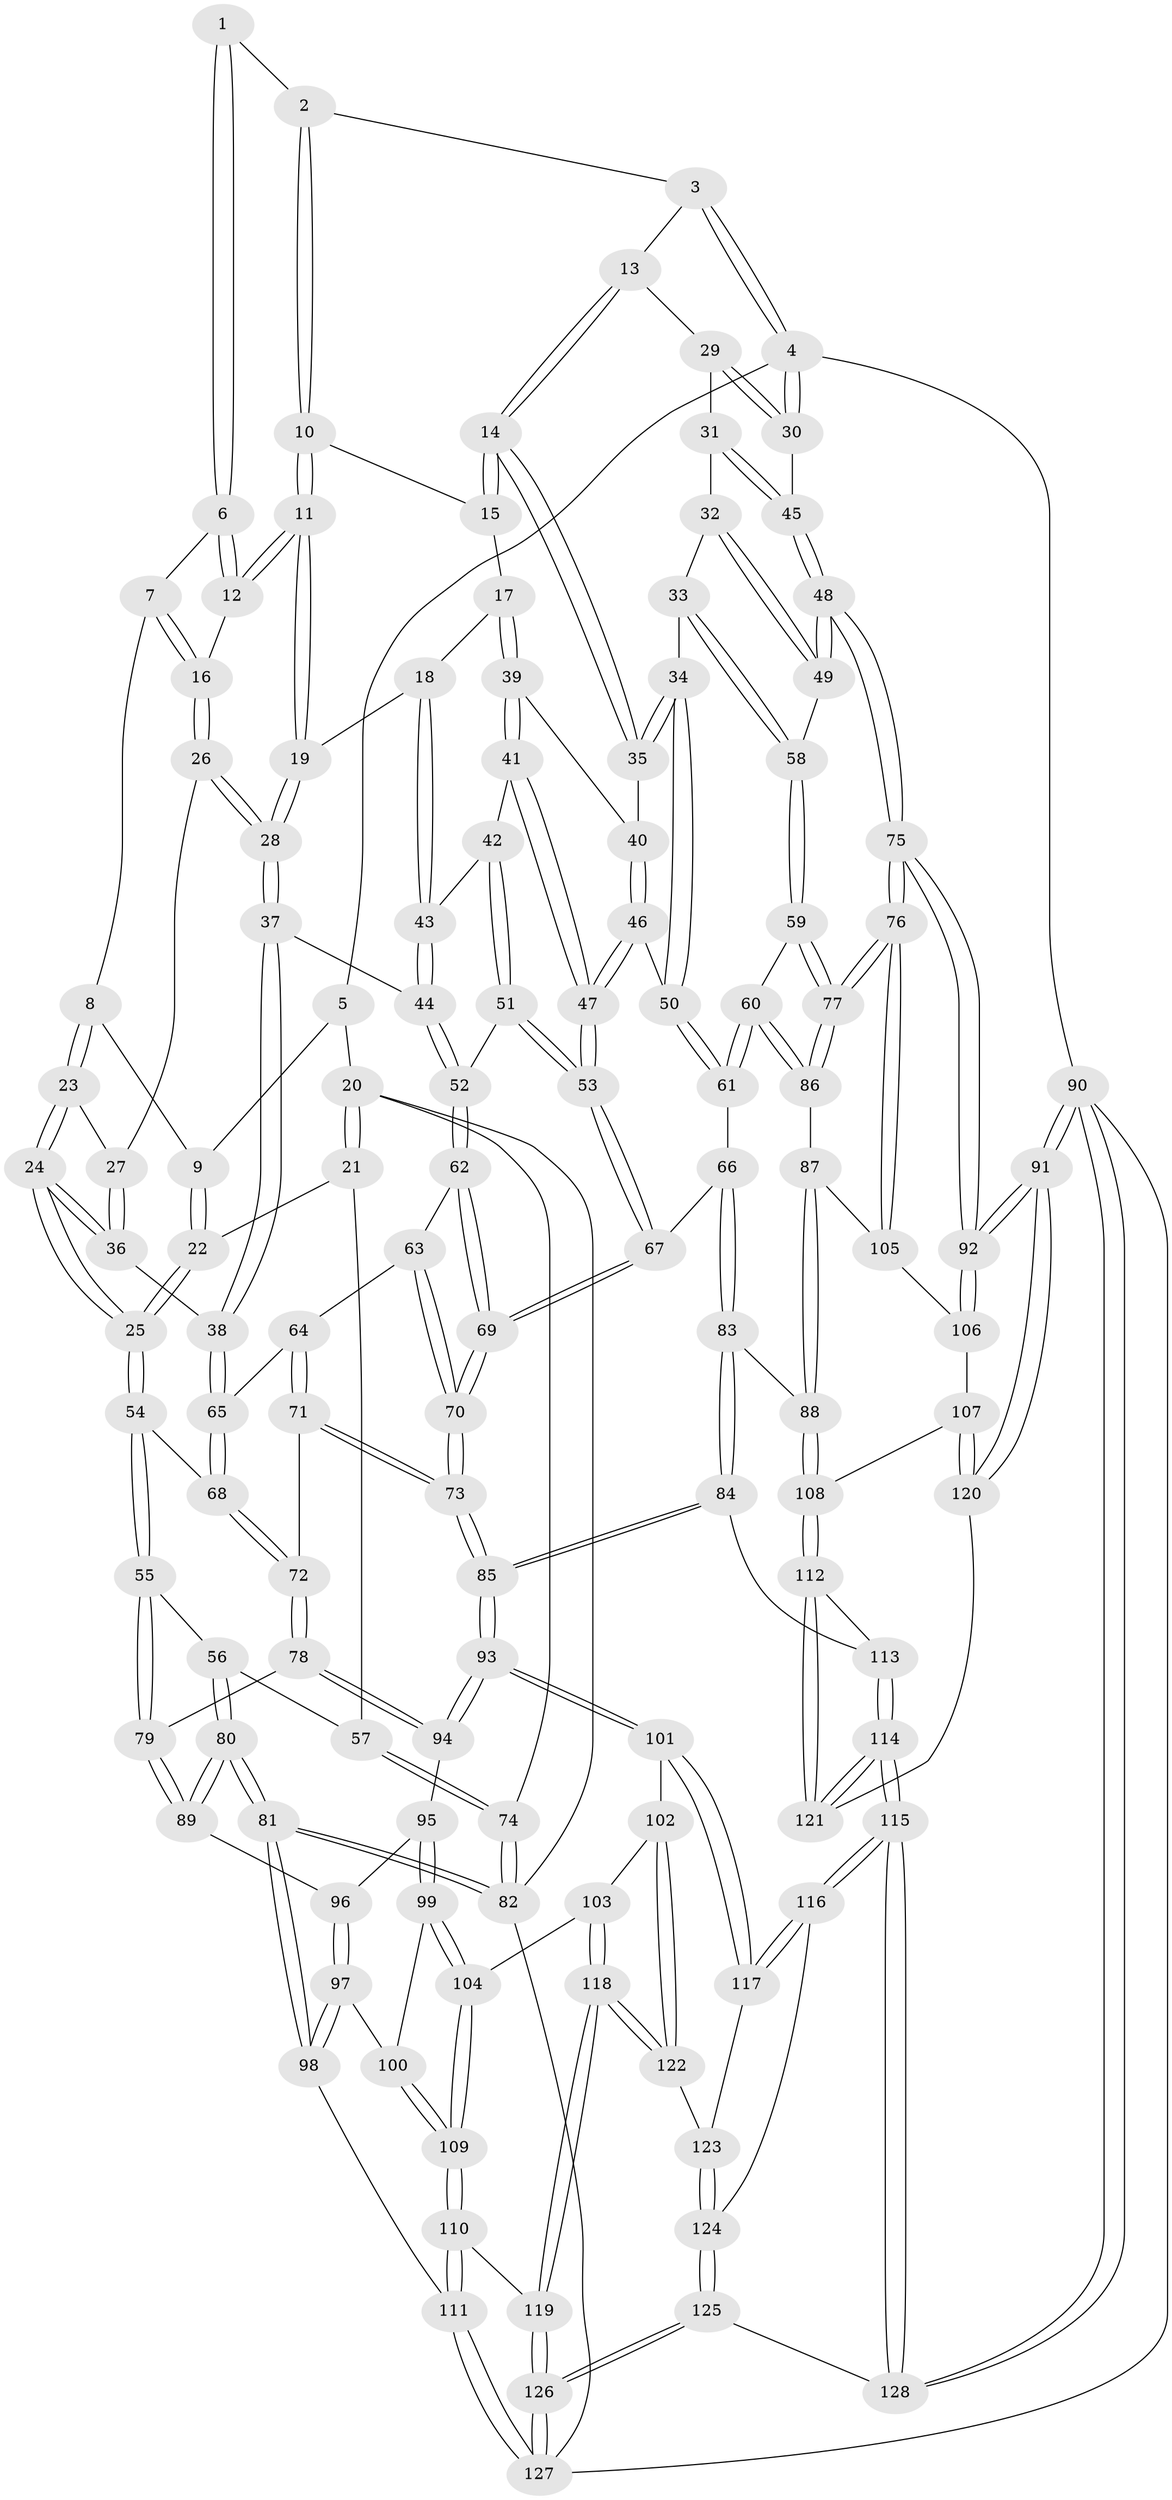 // coarse degree distribution, {4: 0.4155844155844156, 3: 0.5714285714285714, 2: 0.012987012987012988}
// Generated by graph-tools (version 1.1) at 2025/38/03/04/25 23:38:29]
// undirected, 128 vertices, 316 edges
graph export_dot {
  node [color=gray90,style=filled];
  1 [pos="+0.7132185265619438+0"];
  2 [pos="+0.7141735675508872+0"];
  3 [pos="+0.8017004978483528+0"];
  4 [pos="+1+0"];
  5 [pos="+0.30426210951542787+0"];
  6 [pos="+0.5684750460005691+0.09581872811308208"];
  7 [pos="+0.4492247039212457+0.1292581434209832"];
  8 [pos="+0.29957233419310875+0"];
  9 [pos="+0.295752655078073+0"];
  10 [pos="+0.6942682627069723+0.13167065830431757"];
  11 [pos="+0.5964286619441439+0.21452190877893135"];
  12 [pos="+0.5715928588070804+0.189675861971744"];
  13 [pos="+0.8907735182157049+0.16390845052876216"];
  14 [pos="+0.8300215961180302+0.23324680149989094"];
  15 [pos="+0.6973088358173612+0.1365317714980194"];
  16 [pos="+0.4729218625081331+0.18037276558960097"];
  17 [pos="+0.7071315756970016+0.24427254158522663"];
  18 [pos="+0.6186819079119958+0.2459848621052675"];
  19 [pos="+0.5985311416900964+0.2328634622030234"];
  20 [pos="+0+0.1465780361244249"];
  21 [pos="+0.06883947819957051+0.20498538852424056"];
  22 [pos="+0.1345946791000282+0.1686358064261764"];
  23 [pos="+0.31958199158895473+0.1459994782872093"];
  24 [pos="+0.31579875008298536+0.31979718535961305"];
  25 [pos="+0.3106170822253579+0.3288882167224806"];
  26 [pos="+0.4597751716585025+0.22515412000151663"];
  27 [pos="+0.433048162181325+0.23815662328278886"];
  28 [pos="+0.527474110976314+0.31228420125392076"];
  29 [pos="+0.907682379530863+0.1699016735533368"];
  30 [pos="+1+0.1589653176159666"];
  31 [pos="+0.9683574169350442+0.2853017438200838"];
  32 [pos="+0.9612032623415616+0.2949621699855118"];
  33 [pos="+0.8677954635717748+0.3236456586662544"];
  34 [pos="+0.8498656509842788+0.30838036128380697"];
  35 [pos="+0.8242267599017971+0.2487704076722685"];
  36 [pos="+0.383151425710847+0.28734217000604667"];
  37 [pos="+0.5272753918842825+0.313485624238158"];
  38 [pos="+0.5182144859941912+0.3267289584813671"];
  39 [pos="+0.7407314627156931+0.2713715970742264"];
  40 [pos="+0.7750151641863825+0.2656566441243083"];
  41 [pos="+0.7308662681696079+0.28492683202455227"];
  42 [pos="+0.6829578521213227+0.3135648278228881"];
  43 [pos="+0.6402572912294904+0.288656774275441"];
  44 [pos="+0.6166836495601036+0.3518401184562841"];
  45 [pos="+1+0.27634766940128913"];
  46 [pos="+0.7625034233727269+0.3685363586540737"];
  47 [pos="+0.7347059256990239+0.3808379475172768"];
  48 [pos="+1+0.4456388221441488"];
  49 [pos="+0.9708218875877773+0.40933672615126293"];
  50 [pos="+0.7990330032457602+0.36617804848491464"];
  51 [pos="+0.6738666692082756+0.3628470599451705"];
  52 [pos="+0.6296039432794198+0.3687091590580913"];
  53 [pos="+0.7202614332020104+0.3978192179829358"];
  54 [pos="+0.30129950667146643+0.3762665554784384"];
  55 [pos="+0.2427495524254457+0.42422316121238307"];
  56 [pos="+0.17971386462391278+0.3994174090239825"];
  57 [pos="+0.13842303084743157+0.37950273497859927"];
  58 [pos="+0.91304521956129+0.42094098145035075"];
  59 [pos="+0.9001822257733136+0.43742228838338815"];
  60 [pos="+0.8746498330867197+0.4675207722947686"];
  61 [pos="+0.8284156941360602+0.4682219174111323"];
  62 [pos="+0.6193777433089372+0.3942962325210297"];
  63 [pos="+0.5594386794361874+0.4139944615523108"];
  64 [pos="+0.5247205501919461+0.3978850712512845"];
  65 [pos="+0.5077582830360232+0.3571687874478337"];
  66 [pos="+0.8272529263585552+0.46859662916448014"];
  67 [pos="+0.723433661315151+0.44125434108579537"];
  68 [pos="+0.3701790584536769+0.4001558250995941"];
  69 [pos="+0.6636899095533015+0.49568473221545556"];
  70 [pos="+0.6279664783125002+0.5656854045091212"];
  71 [pos="+0.47362968203811256+0.5154692076016262"];
  72 [pos="+0.4670841689017981+0.5145154763239376"];
  73 [pos="+0.6154117540486436+0.6157704820020936"];
  74 [pos="+0+0.5101467524591063"];
  75 [pos="+1+0.6612897355403831"];
  76 [pos="+1+0.6558180375449383"];
  77 [pos="+1+0.6358137129469431"];
  78 [pos="+0.39475576254437483+0.5606827728070384"];
  79 [pos="+0.24185869973061394+0.5499461149936306"];
  80 [pos="+0+0.7060266577108312"];
  81 [pos="+0+0.7267332830639048"];
  82 [pos="+0+0.7259603344803917"];
  83 [pos="+0.7133445446424387+0.6728153258428217"];
  84 [pos="+0.6441913830612556+0.6755558977657874"];
  85 [pos="+0.6330157492010868+0.6741845921324754"];
  86 [pos="+0.9145564616436649+0.563629128597338"];
  87 [pos="+0.7875663024531131+0.6769814177322928"];
  88 [pos="+0.7545831521282621+0.6826611977864119"];
  89 [pos="+0.2338710383778856+0.5674120893691212"];
  90 [pos="+1+1"];
  91 [pos="+1+1"];
  92 [pos="+1+0.8486241002676799"];
  93 [pos="+0.5945455988630125+0.713505721618945"];
  94 [pos="+0.41768398639288473+0.6687991166609821"];
  95 [pos="+0.4086617254162122+0.6716933648994329"];
  96 [pos="+0.26174751845628785+0.620186134027638"];
  97 [pos="+0.2719007892142803+0.6997104785166536"];
  98 [pos="+0+0.7809988689092233"];
  99 [pos="+0.36334627547789977+0.729280085725831"];
  100 [pos="+0.2824206934304046+0.7336039493961954"];
  101 [pos="+0.570288378720909+0.7720897255215177"];
  102 [pos="+0.4689484029881559+0.8181497746752965"];
  103 [pos="+0.4367097122457545+0.8197616411466935"];
  104 [pos="+0.4091197515397075+0.8116346413166529"];
  105 [pos="+0.9091339581618286+0.7178548783379268"];
  106 [pos="+0.9074510859616285+0.8367128642811019"];
  107 [pos="+0.9006116524612875+0.8408563732502884"];
  108 [pos="+0.8084048347751007+0.7867822292797865"];
  109 [pos="+0.2512147872101358+0.8431449278972133"];
  110 [pos="+0.2366540811403276+0.8598953316521281"];
  111 [pos="+0.1654795810575456+0.8840964801949246"];
  112 [pos="+0.7906371514621956+0.8835753433502561"];
  113 [pos="+0.6931179035144962+0.7664795622768311"];
  114 [pos="+0.7746912453287037+0.9811225080526732"];
  115 [pos="+0.716426871399184+1"];
  116 [pos="+0.6095658118886411+0.9242394109847728"];
  117 [pos="+0.6029298495089568+0.9080410036492946"];
  118 [pos="+0.3567452752088019+0.9407460467580259"];
  119 [pos="+0.3529695630633458+0.9426692141531917"];
  120 [pos="+0.8713483985523061+0.9050946706294711"];
  121 [pos="+0.7940671906024778+0.9540504515439162"];
  122 [pos="+0.447087705676225+0.9360842961912679"];
  123 [pos="+0.4526365402838593+0.9430216278114231"];
  124 [pos="+0.46441213656483404+0.9860526018057347"];
  125 [pos="+0.4226818280164813+1"];
  126 [pos="+0.3728785366768154+1"];
  127 [pos="+0.19923467140671214+1"];
  128 [pos="+0.7216085675829957+1"];
  1 -- 2;
  1 -- 6;
  1 -- 6;
  2 -- 3;
  2 -- 10;
  2 -- 10;
  3 -- 4;
  3 -- 4;
  3 -- 13;
  4 -- 5;
  4 -- 30;
  4 -- 30;
  4 -- 90;
  5 -- 9;
  5 -- 20;
  6 -- 7;
  6 -- 12;
  6 -- 12;
  7 -- 8;
  7 -- 16;
  7 -- 16;
  8 -- 9;
  8 -- 23;
  8 -- 23;
  9 -- 22;
  9 -- 22;
  10 -- 11;
  10 -- 11;
  10 -- 15;
  11 -- 12;
  11 -- 12;
  11 -- 19;
  11 -- 19;
  12 -- 16;
  13 -- 14;
  13 -- 14;
  13 -- 29;
  14 -- 15;
  14 -- 15;
  14 -- 35;
  14 -- 35;
  15 -- 17;
  16 -- 26;
  16 -- 26;
  17 -- 18;
  17 -- 39;
  17 -- 39;
  18 -- 19;
  18 -- 43;
  18 -- 43;
  19 -- 28;
  19 -- 28;
  20 -- 21;
  20 -- 21;
  20 -- 74;
  20 -- 82;
  21 -- 22;
  21 -- 57;
  22 -- 25;
  22 -- 25;
  23 -- 24;
  23 -- 24;
  23 -- 27;
  24 -- 25;
  24 -- 25;
  24 -- 36;
  24 -- 36;
  25 -- 54;
  25 -- 54;
  26 -- 27;
  26 -- 28;
  26 -- 28;
  27 -- 36;
  27 -- 36;
  28 -- 37;
  28 -- 37;
  29 -- 30;
  29 -- 30;
  29 -- 31;
  30 -- 45;
  31 -- 32;
  31 -- 45;
  31 -- 45;
  32 -- 33;
  32 -- 49;
  32 -- 49;
  33 -- 34;
  33 -- 58;
  33 -- 58;
  34 -- 35;
  34 -- 35;
  34 -- 50;
  34 -- 50;
  35 -- 40;
  36 -- 38;
  37 -- 38;
  37 -- 38;
  37 -- 44;
  38 -- 65;
  38 -- 65;
  39 -- 40;
  39 -- 41;
  39 -- 41;
  40 -- 46;
  40 -- 46;
  41 -- 42;
  41 -- 47;
  41 -- 47;
  42 -- 43;
  42 -- 51;
  42 -- 51;
  43 -- 44;
  43 -- 44;
  44 -- 52;
  44 -- 52;
  45 -- 48;
  45 -- 48;
  46 -- 47;
  46 -- 47;
  46 -- 50;
  47 -- 53;
  47 -- 53;
  48 -- 49;
  48 -- 49;
  48 -- 75;
  48 -- 75;
  49 -- 58;
  50 -- 61;
  50 -- 61;
  51 -- 52;
  51 -- 53;
  51 -- 53;
  52 -- 62;
  52 -- 62;
  53 -- 67;
  53 -- 67;
  54 -- 55;
  54 -- 55;
  54 -- 68;
  55 -- 56;
  55 -- 79;
  55 -- 79;
  56 -- 57;
  56 -- 80;
  56 -- 80;
  57 -- 74;
  57 -- 74;
  58 -- 59;
  58 -- 59;
  59 -- 60;
  59 -- 77;
  59 -- 77;
  60 -- 61;
  60 -- 61;
  60 -- 86;
  60 -- 86;
  61 -- 66;
  62 -- 63;
  62 -- 69;
  62 -- 69;
  63 -- 64;
  63 -- 70;
  63 -- 70;
  64 -- 65;
  64 -- 71;
  64 -- 71;
  65 -- 68;
  65 -- 68;
  66 -- 67;
  66 -- 83;
  66 -- 83;
  67 -- 69;
  67 -- 69;
  68 -- 72;
  68 -- 72;
  69 -- 70;
  69 -- 70;
  70 -- 73;
  70 -- 73;
  71 -- 72;
  71 -- 73;
  71 -- 73;
  72 -- 78;
  72 -- 78;
  73 -- 85;
  73 -- 85;
  74 -- 82;
  74 -- 82;
  75 -- 76;
  75 -- 76;
  75 -- 92;
  75 -- 92;
  76 -- 77;
  76 -- 77;
  76 -- 105;
  76 -- 105;
  77 -- 86;
  77 -- 86;
  78 -- 79;
  78 -- 94;
  78 -- 94;
  79 -- 89;
  79 -- 89;
  80 -- 81;
  80 -- 81;
  80 -- 89;
  80 -- 89;
  81 -- 82;
  81 -- 82;
  81 -- 98;
  81 -- 98;
  82 -- 127;
  83 -- 84;
  83 -- 84;
  83 -- 88;
  84 -- 85;
  84 -- 85;
  84 -- 113;
  85 -- 93;
  85 -- 93;
  86 -- 87;
  87 -- 88;
  87 -- 88;
  87 -- 105;
  88 -- 108;
  88 -- 108;
  89 -- 96;
  90 -- 91;
  90 -- 91;
  90 -- 128;
  90 -- 128;
  90 -- 127;
  91 -- 92;
  91 -- 92;
  91 -- 120;
  91 -- 120;
  92 -- 106;
  92 -- 106;
  93 -- 94;
  93 -- 94;
  93 -- 101;
  93 -- 101;
  94 -- 95;
  95 -- 96;
  95 -- 99;
  95 -- 99;
  96 -- 97;
  96 -- 97;
  97 -- 98;
  97 -- 98;
  97 -- 100;
  98 -- 111;
  99 -- 100;
  99 -- 104;
  99 -- 104;
  100 -- 109;
  100 -- 109;
  101 -- 102;
  101 -- 117;
  101 -- 117;
  102 -- 103;
  102 -- 122;
  102 -- 122;
  103 -- 104;
  103 -- 118;
  103 -- 118;
  104 -- 109;
  104 -- 109;
  105 -- 106;
  106 -- 107;
  107 -- 108;
  107 -- 120;
  107 -- 120;
  108 -- 112;
  108 -- 112;
  109 -- 110;
  109 -- 110;
  110 -- 111;
  110 -- 111;
  110 -- 119;
  111 -- 127;
  111 -- 127;
  112 -- 113;
  112 -- 121;
  112 -- 121;
  113 -- 114;
  113 -- 114;
  114 -- 115;
  114 -- 115;
  114 -- 121;
  114 -- 121;
  115 -- 116;
  115 -- 116;
  115 -- 128;
  115 -- 128;
  116 -- 117;
  116 -- 117;
  116 -- 124;
  117 -- 123;
  118 -- 119;
  118 -- 119;
  118 -- 122;
  118 -- 122;
  119 -- 126;
  119 -- 126;
  120 -- 121;
  122 -- 123;
  123 -- 124;
  123 -- 124;
  124 -- 125;
  124 -- 125;
  125 -- 126;
  125 -- 126;
  125 -- 128;
  126 -- 127;
  126 -- 127;
}
